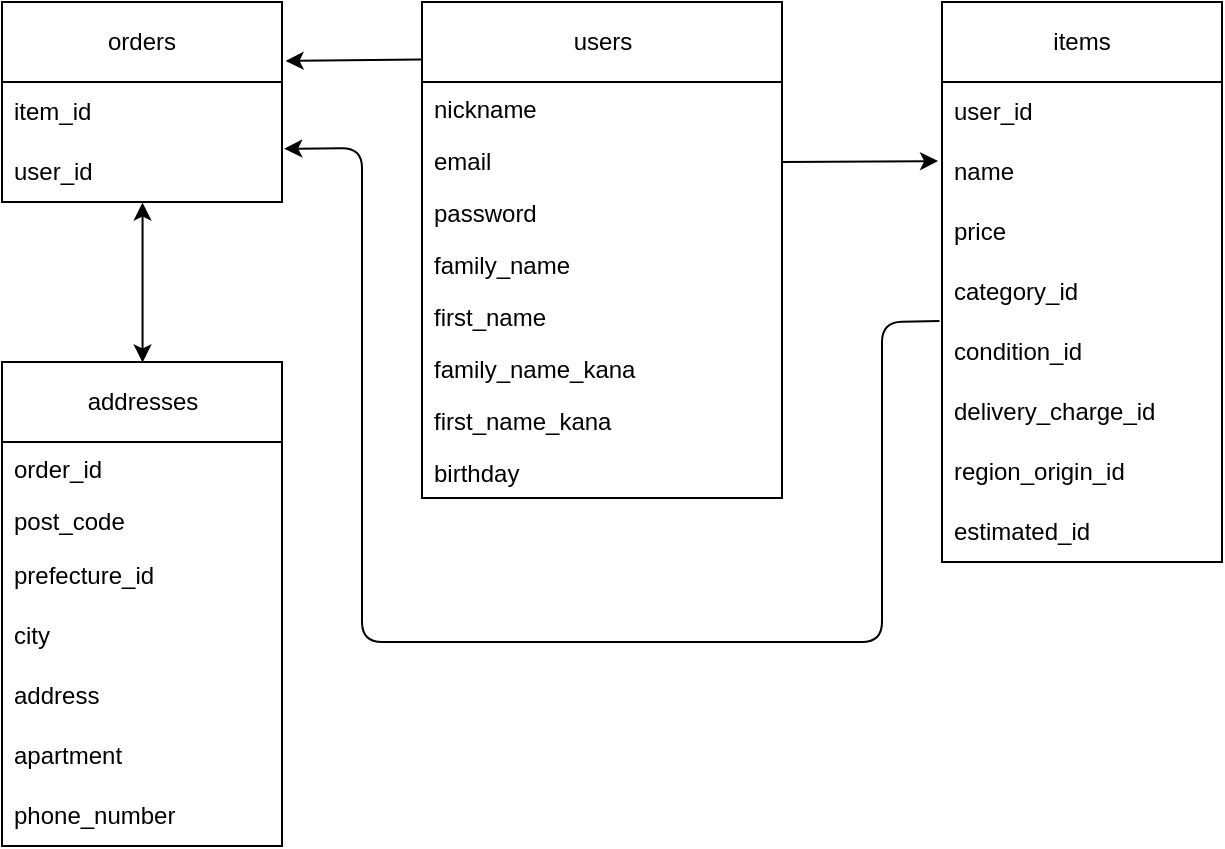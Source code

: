 <mxfile>
    <diagram id="Lphij9zjt_D0RStMMHfo" name="ページ1">
        <mxGraphModel dx="1262" dy="642" grid="1" gridSize="10" guides="0" tooltips="1" connect="0" arrows="0" fold="1" page="1" pageScale="1" pageWidth="827" pageHeight="1169" math="0" shadow="0">
            <root>
                <mxCell id="0"/>
                <mxCell id="1" parent="0"/>
                <mxCell id="31" value="users" style="swimlane;fontStyle=0;childLayout=stackLayout;horizontal=1;startSize=40;fillColor=none;horizontalStack=0;resizeParent=1;resizeParentMax=0;resizeLast=0;collapsible=1;marginBottom=0;html=1;shadow=0;rounded=0;" parent="1" vertex="1">
                    <mxGeometry x="160" y="120" width="180" height="248" as="geometry">
                        <mxRectangle x="310" y="180" width="60" height="30" as="alternateBounds"/>
                    </mxGeometry>
                </mxCell>
                <mxCell id="37" value="nickname" style="text;strokeColor=none;fillColor=none;align=left;verticalAlign=top;spacingLeft=4;spacingRight=4;overflow=hidden;rotatable=0;points=[[0,0.5],[1,0.5]];portConstraint=eastwest;whiteSpace=wrap;html=1;shadow=0;rounded=0;" parent="31" vertex="1">
                    <mxGeometry y="40" width="180" height="26" as="geometry"/>
                </mxCell>
                <mxCell id="32" value="email" style="text;strokeColor=none;fillColor=none;align=left;verticalAlign=top;spacingLeft=4;spacingRight=4;overflow=hidden;rotatable=0;points=[[0,0.5],[1,0.5]];portConstraint=eastwest;whiteSpace=wrap;html=1;shadow=0;rounded=0;" parent="31" vertex="1">
                    <mxGeometry y="66" width="180" height="26" as="geometry"/>
                </mxCell>
                <mxCell id="33" value="password" style="text;strokeColor=none;fillColor=none;align=left;verticalAlign=top;spacingLeft=4;spacingRight=4;overflow=hidden;rotatable=0;points=[[0,0.5],[1,0.5]];portConstraint=eastwest;whiteSpace=wrap;html=1;shadow=0;rounded=0;" parent="31" vertex="1">
                    <mxGeometry y="92" width="180" height="26" as="geometry"/>
                </mxCell>
                <mxCell id="34" value="family_name" style="text;strokeColor=none;fillColor=none;align=left;verticalAlign=top;spacingLeft=4;spacingRight=4;overflow=hidden;rotatable=0;points=[[0,0.5],[1,0.5]];portConstraint=eastwest;whiteSpace=wrap;html=1;shadow=0;rounded=0;" parent="31" vertex="1">
                    <mxGeometry y="118" width="180" height="26" as="geometry"/>
                </mxCell>
                <mxCell id="35" value="first_name" style="text;strokeColor=none;fillColor=none;align=left;verticalAlign=top;spacingLeft=4;spacingRight=4;overflow=hidden;rotatable=0;points=[[0,0.5],[1,0.5]];portConstraint=eastwest;whiteSpace=wrap;html=1;shadow=0;rounded=0;" parent="31" vertex="1">
                    <mxGeometry y="144" width="180" height="26" as="geometry"/>
                </mxCell>
                <mxCell id="38" value="family_name_kana" style="text;strokeColor=none;fillColor=none;align=left;verticalAlign=top;spacingLeft=4;spacingRight=4;overflow=hidden;rotatable=0;points=[[0,0.5],[1,0.5]];portConstraint=eastwest;whiteSpace=wrap;html=1;shadow=0;rounded=0;" parent="31" vertex="1">
                    <mxGeometry y="170" width="180" height="26" as="geometry"/>
                </mxCell>
                <mxCell id="39" value="first_name_kana" style="text;strokeColor=none;fillColor=none;align=left;verticalAlign=top;spacingLeft=4;spacingRight=4;overflow=hidden;rotatable=0;points=[[0,0.5],[1,0.5]];portConstraint=eastwest;whiteSpace=wrap;html=1;shadow=0;rounded=0;" parent="31" vertex="1">
                    <mxGeometry y="196" width="180" height="26" as="geometry"/>
                </mxCell>
                <mxCell id="40" value="birthday" style="text;strokeColor=none;fillColor=none;align=left;verticalAlign=top;spacingLeft=4;spacingRight=4;overflow=hidden;rotatable=0;points=[[0,0.5],[1,0.5]];portConstraint=eastwest;whiteSpace=wrap;html=1;shadow=0;rounded=0;" parent="31" vertex="1">
                    <mxGeometry y="222" width="180" height="26" as="geometry"/>
                </mxCell>
                <mxCell id="43" value="addresses" style="swimlane;fontStyle=0;childLayout=stackLayout;horizontal=1;startSize=40;fillColor=none;horizontalStack=0;resizeParent=1;resizeParentMax=0;resizeLast=0;collapsible=1;marginBottom=0;html=1;shadow=0;rounded=0;" parent="1" vertex="1">
                    <mxGeometry x="-50" y="300" width="140" height="242" as="geometry"/>
                </mxCell>
                <mxCell id="44" value="order_id" style="text;strokeColor=none;fillColor=none;align=left;verticalAlign=top;spacingLeft=4;spacingRight=4;overflow=hidden;rotatable=0;points=[[0,0.5],[1,0.5]];portConstraint=eastwest;whiteSpace=wrap;html=1;shadow=0;rounded=0;" parent="43" vertex="1">
                    <mxGeometry y="40" width="140" height="26" as="geometry"/>
                </mxCell>
                <mxCell id="46" value="post_code" style="text;strokeColor=none;fillColor=none;align=left;verticalAlign=top;spacingLeft=4;spacingRight=4;overflow=hidden;rotatable=0;points=[[0,0.5],[1,0.5]];portConstraint=eastwest;whiteSpace=wrap;html=1;shadow=0;rounded=0;" parent="43" vertex="1">
                    <mxGeometry y="66" width="140" height="26" as="geometry"/>
                </mxCell>
                <mxCell id="64" value="prefecture_id" style="text;strokeColor=none;fillColor=none;align=left;verticalAlign=middle;spacingLeft=4;spacingRight=4;overflow=hidden;points=[[0,0.5],[1,0.5]];portConstraint=eastwest;rotatable=0;whiteSpace=wrap;html=1;shadow=0;fontFamily=Helvetica;fontSize=12;fontColor=default;rounded=0;" parent="43" vertex="1">
                    <mxGeometry y="92" width="140" height="30" as="geometry"/>
                </mxCell>
                <mxCell id="67" value="city" style="text;strokeColor=none;fillColor=none;align=left;verticalAlign=middle;spacingLeft=4;spacingRight=4;overflow=hidden;points=[[0,0.5],[1,0.5]];portConstraint=eastwest;rotatable=0;whiteSpace=wrap;html=1;shadow=0;fontFamily=Helvetica;fontSize=12;fontColor=default;rounded=0;" parent="43" vertex="1">
                    <mxGeometry y="122" width="140" height="30" as="geometry"/>
                </mxCell>
                <mxCell id="65" value="address" style="text;strokeColor=none;fillColor=none;align=left;verticalAlign=middle;spacingLeft=4;spacingRight=4;overflow=hidden;points=[[0,0.5],[1,0.5]];portConstraint=eastwest;rotatable=0;whiteSpace=wrap;html=1;shadow=0;fontFamily=Helvetica;fontSize=12;fontColor=default;rounded=0;" parent="43" vertex="1">
                    <mxGeometry y="152" width="140" height="30" as="geometry"/>
                </mxCell>
                <mxCell id="68" value="apartment" style="text;strokeColor=none;fillColor=none;align=left;verticalAlign=middle;spacingLeft=4;spacingRight=4;overflow=hidden;points=[[0,0.5],[1,0.5]];portConstraint=eastwest;rotatable=0;whiteSpace=wrap;html=1;shadow=0;fontFamily=Helvetica;fontSize=12;fontColor=default;rounded=0;" parent="43" vertex="1">
                    <mxGeometry y="182" width="140" height="30" as="geometry"/>
                </mxCell>
                <mxCell id="63" value="phone_number" style="text;strokeColor=none;fillColor=none;align=left;verticalAlign=middle;spacingLeft=4;spacingRight=4;overflow=hidden;points=[[0,0.5],[1,0.5]];portConstraint=eastwest;rotatable=0;whiteSpace=wrap;html=1;shadow=0;fontFamily=Helvetica;fontSize=12;fontColor=default;rounded=0;" parent="43" vertex="1">
                    <mxGeometry y="212" width="140" height="30" as="geometry"/>
                </mxCell>
                <mxCell id="69" value="items" style="swimlane;fontStyle=0;childLayout=stackLayout;horizontal=1;startSize=40;horizontalStack=0;resizeParent=1;resizeParentMax=0;resizeLast=0;collapsible=1;marginBottom=0;whiteSpace=wrap;html=1;shadow=0;fontFamily=Helvetica;fontSize=12;fontColor=default;fillColor=none;gradientColor=none;rounded=0;" parent="1" vertex="1">
                    <mxGeometry x="420" y="120" width="140" height="280" as="geometry">
                        <mxRectangle x="210" y="520" width="70" height="40" as="alternateBounds"/>
                    </mxGeometry>
                </mxCell>
                <mxCell id="70" value="user_id" style="text;strokeColor=none;fillColor=none;align=left;verticalAlign=middle;spacingLeft=4;spacingRight=4;overflow=hidden;points=[[0,0.5],[1,0.5]];portConstraint=eastwest;rotatable=0;whiteSpace=wrap;html=1;shadow=0;fontFamily=Helvetica;fontSize=12;fontColor=default;rounded=0;" parent="69" vertex="1">
                    <mxGeometry y="40" width="140" height="30" as="geometry"/>
                </mxCell>
                <mxCell id="71" value="name" style="text;strokeColor=none;fillColor=none;align=left;verticalAlign=middle;spacingLeft=4;spacingRight=4;overflow=hidden;points=[[0,0.5],[1,0.5]];portConstraint=eastwest;rotatable=0;whiteSpace=wrap;html=1;shadow=0;fontFamily=Helvetica;fontSize=12;fontColor=default;rounded=0;" parent="69" vertex="1">
                    <mxGeometry y="70" width="140" height="30" as="geometry"/>
                </mxCell>
                <mxCell id="72" value="price" style="text;strokeColor=none;fillColor=none;align=left;verticalAlign=middle;spacingLeft=4;spacingRight=4;overflow=hidden;points=[[0,0.5],[1,0.5]];portConstraint=eastwest;rotatable=0;whiteSpace=wrap;html=1;shadow=0;fontFamily=Helvetica;fontSize=12;fontColor=default;rounded=0;" parent="69" vertex="1">
                    <mxGeometry y="100" width="140" height="30" as="geometry"/>
                </mxCell>
                <mxCell id="76" value="category_id" style="text;strokeColor=none;fillColor=none;align=left;verticalAlign=middle;spacingLeft=4;spacingRight=4;overflow=hidden;points=[[0,0.5],[1,0.5]];portConstraint=eastwest;rotatable=0;whiteSpace=wrap;html=1;shadow=0;fontFamily=Helvetica;fontSize=12;fontColor=default;rounded=0;" parent="69" vertex="1">
                    <mxGeometry y="130" width="140" height="30" as="geometry"/>
                </mxCell>
                <mxCell id="75" value="condition_id" style="text;strokeColor=none;fillColor=none;align=left;verticalAlign=middle;spacingLeft=4;spacingRight=4;overflow=hidden;points=[[0,0.5],[1,0.5]];portConstraint=eastwest;rotatable=0;whiteSpace=wrap;html=1;shadow=0;fontFamily=Helvetica;fontSize=12;fontColor=default;rounded=0;" parent="69" vertex="1">
                    <mxGeometry y="160" width="140" height="30" as="geometry"/>
                </mxCell>
                <mxCell id="74" value="delivery_charge_id" style="text;strokeColor=none;fillColor=none;align=left;verticalAlign=middle;spacingLeft=4;spacingRight=4;overflow=hidden;points=[[0,0.5],[1,0.5]];portConstraint=eastwest;rotatable=0;whiteSpace=wrap;html=1;shadow=0;fontFamily=Helvetica;fontSize=12;fontColor=default;rounded=0;" parent="69" vertex="1">
                    <mxGeometry y="190" width="140" height="30" as="geometry"/>
                </mxCell>
                <mxCell id="77" value="region_origin_id" style="text;strokeColor=none;fillColor=none;align=left;verticalAlign=middle;spacingLeft=4;spacingRight=4;overflow=hidden;points=[[0,0.5],[1,0.5]];portConstraint=eastwest;rotatable=0;whiteSpace=wrap;html=1;shadow=0;fontFamily=Helvetica;fontSize=12;fontColor=default;rounded=0;" parent="69" vertex="1">
                    <mxGeometry y="220" width="140" height="30" as="geometry"/>
                </mxCell>
                <mxCell id="73" value="estimated_id" style="text;strokeColor=none;fillColor=none;align=left;verticalAlign=middle;spacingLeft=4;spacingRight=4;overflow=hidden;points=[[0,0.5],[1,0.5]];portConstraint=eastwest;rotatable=0;whiteSpace=wrap;html=1;shadow=0;fontFamily=Helvetica;fontSize=12;fontColor=default;rounded=0;" parent="69" vertex="1">
                    <mxGeometry y="250" width="140" height="30" as="geometry"/>
                </mxCell>
                <mxCell id="97" value="orders" style="swimlane;fontStyle=0;childLayout=stackLayout;horizontal=1;startSize=40;horizontalStack=0;resizeParent=1;resizeParentMax=0;resizeLast=0;collapsible=1;marginBottom=0;whiteSpace=wrap;html=1;shadow=0;fontFamily=Helvetica;fontSize=12;fontColor=default;fillColor=none;gradientColor=none;rounded=0;" parent="1" vertex="1">
                    <mxGeometry x="-50" y="120" width="140" height="100" as="geometry"/>
                </mxCell>
                <mxCell id="98" value="item_id" style="text;strokeColor=none;fillColor=none;align=left;verticalAlign=middle;spacingLeft=4;spacingRight=4;overflow=hidden;points=[[0,0.5],[1,0.5]];portConstraint=eastwest;rotatable=0;whiteSpace=wrap;html=1;shadow=0;fontFamily=Helvetica;fontSize=12;fontColor=default;rounded=0;" parent="97" vertex="1">
                    <mxGeometry y="40" width="140" height="30" as="geometry"/>
                </mxCell>
                <mxCell id="99" value="user_id" style="text;strokeColor=none;fillColor=none;align=left;verticalAlign=middle;spacingLeft=4;spacingRight=4;overflow=hidden;points=[[0,0.5],[1,0.5]];portConstraint=eastwest;rotatable=0;whiteSpace=wrap;html=1;shadow=0;fontFamily=Helvetica;fontSize=12;fontColor=default;rounded=0;" parent="97" vertex="1">
                    <mxGeometry y="70" width="140" height="30" as="geometry"/>
                </mxCell>
                <mxCell id="125" value="" style="endArrow=classic;html=1;entryX=1.013;entryY=0.295;entryDx=0;entryDy=0;entryPerimeter=0;exitX=-0.003;exitY=0.116;exitDx=0;exitDy=0;exitPerimeter=0;" edge="1" parent="1" source="31" target="97">
                    <mxGeometry width="50" height="50" relative="1" as="geometry">
                        <mxPoint x="110" y="290" as="sourcePoint"/>
                        <mxPoint x="150" y="180" as="targetPoint"/>
                    </mxGeometry>
                </mxCell>
                <mxCell id="126" value="" style="endArrow=classic;html=1;exitX=1;exitY=0.538;exitDx=0;exitDy=0;exitPerimeter=0;entryX=-0.014;entryY=0.318;entryDx=0;entryDy=0;entryPerimeter=0;" edge="1" parent="1" source="32" target="71">
                    <mxGeometry width="50" height="50" relative="1" as="geometry">
                        <mxPoint x="350" y="290" as="sourcePoint"/>
                        <mxPoint x="400" y="240" as="targetPoint"/>
                    </mxGeometry>
                </mxCell>
                <mxCell id="127" value="" style="endArrow=classic;startArrow=classic;html=1;entryX=0.502;entryY=1.01;entryDx=0;entryDy=0;entryPerimeter=0;exitX=0.502;exitY=0.001;exitDx=0;exitDy=0;exitPerimeter=0;" edge="1" parent="1" source="43" target="99">
                    <mxGeometry width="50" height="50" relative="1" as="geometry">
                        <mxPoint x="-20" y="290" as="sourcePoint"/>
                        <mxPoint x="30" y="240" as="targetPoint"/>
                    </mxGeometry>
                </mxCell>
                <mxCell id="129" value="" style="endArrow=classic;html=1;exitX=-0.009;exitY=-0.015;exitDx=0;exitDy=0;exitPerimeter=0;entryX=1.008;entryY=0.113;entryDx=0;entryDy=0;entryPerimeter=0;" edge="1" parent="1" source="75" target="99">
                    <mxGeometry width="50" height="50" relative="1" as="geometry">
                        <mxPoint x="210" y="360" as="sourcePoint"/>
                        <mxPoint x="60" y="230" as="targetPoint"/>
                        <Array as="points">
                            <mxPoint x="390" y="280"/>
                            <mxPoint x="390" y="440"/>
                            <mxPoint x="130" y="440"/>
                            <mxPoint x="130" y="193"/>
                        </Array>
                    </mxGeometry>
                </mxCell>
            </root>
        </mxGraphModel>
    </diagram>
</mxfile>